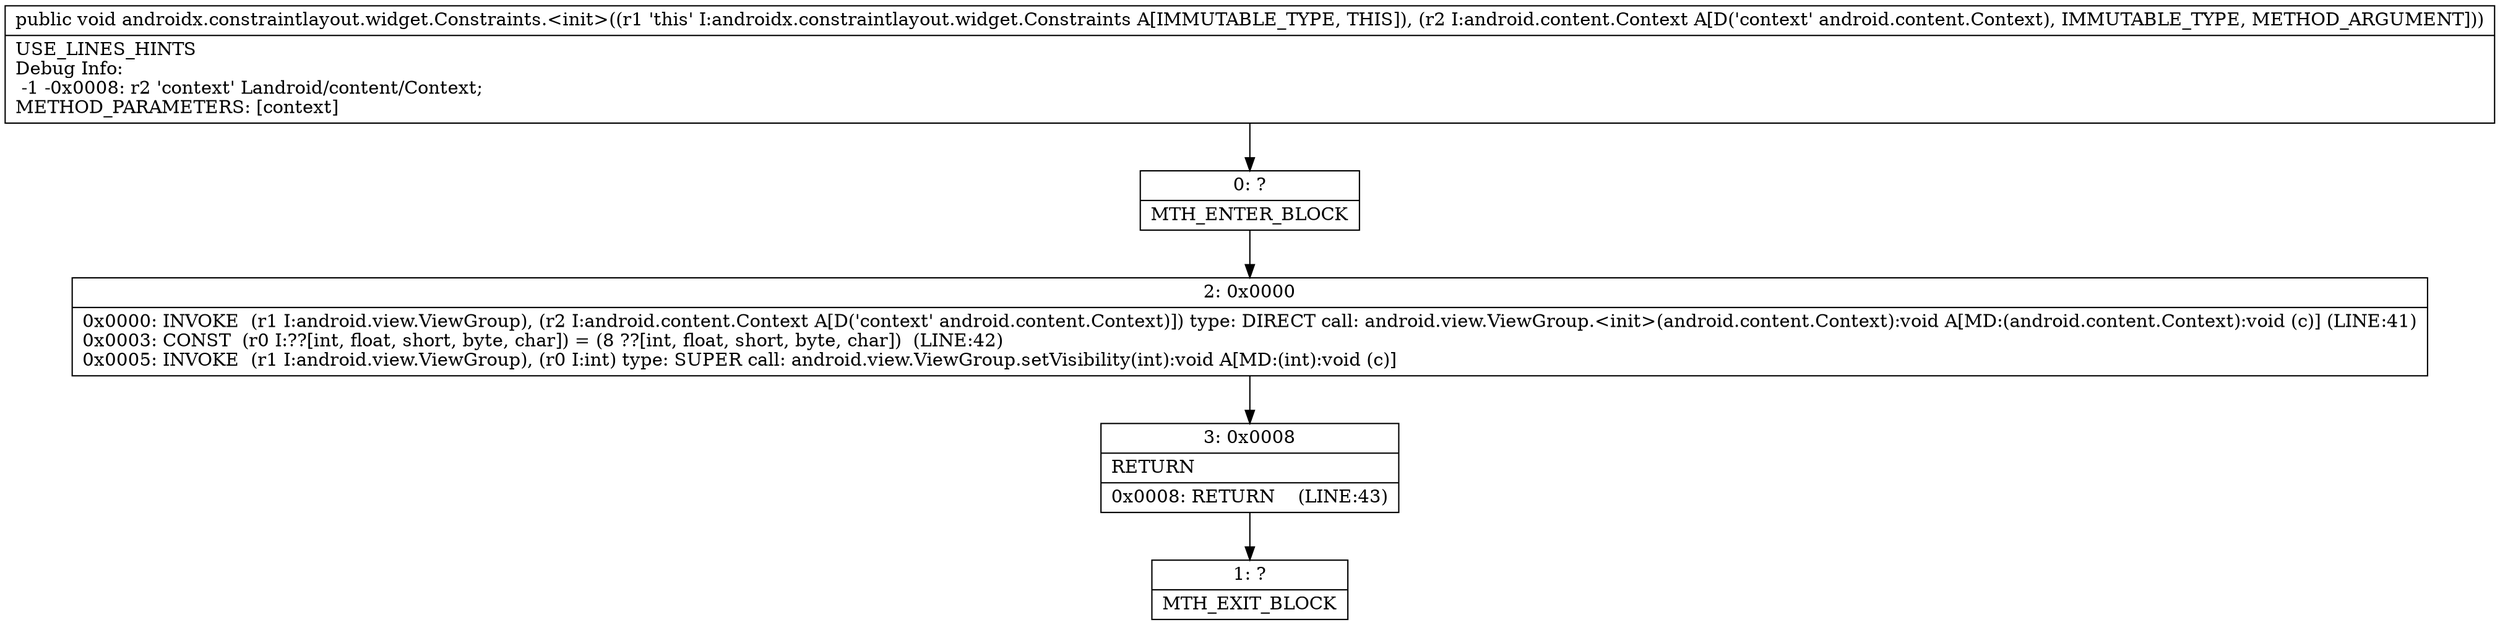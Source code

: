 digraph "CFG forandroidx.constraintlayout.widget.Constraints.\<init\>(Landroid\/content\/Context;)V" {
Node_0 [shape=record,label="{0\:\ ?|MTH_ENTER_BLOCK\l}"];
Node_2 [shape=record,label="{2\:\ 0x0000|0x0000: INVOKE  (r1 I:android.view.ViewGroup), (r2 I:android.content.Context A[D('context' android.content.Context)]) type: DIRECT call: android.view.ViewGroup.\<init\>(android.content.Context):void A[MD:(android.content.Context):void (c)] (LINE:41)\l0x0003: CONST  (r0 I:??[int, float, short, byte, char]) = (8 ??[int, float, short, byte, char])  (LINE:42)\l0x0005: INVOKE  (r1 I:android.view.ViewGroup), (r0 I:int) type: SUPER call: android.view.ViewGroup.setVisibility(int):void A[MD:(int):void (c)]\l}"];
Node_3 [shape=record,label="{3\:\ 0x0008|RETURN\l|0x0008: RETURN    (LINE:43)\l}"];
Node_1 [shape=record,label="{1\:\ ?|MTH_EXIT_BLOCK\l}"];
MethodNode[shape=record,label="{public void androidx.constraintlayout.widget.Constraints.\<init\>((r1 'this' I:androidx.constraintlayout.widget.Constraints A[IMMUTABLE_TYPE, THIS]), (r2 I:android.content.Context A[D('context' android.content.Context), IMMUTABLE_TYPE, METHOD_ARGUMENT]))  | USE_LINES_HINTS\lDebug Info:\l  \-1 \-0x0008: r2 'context' Landroid\/content\/Context;\lMETHOD_PARAMETERS: [context]\l}"];
MethodNode -> Node_0;Node_0 -> Node_2;
Node_2 -> Node_3;
Node_3 -> Node_1;
}

